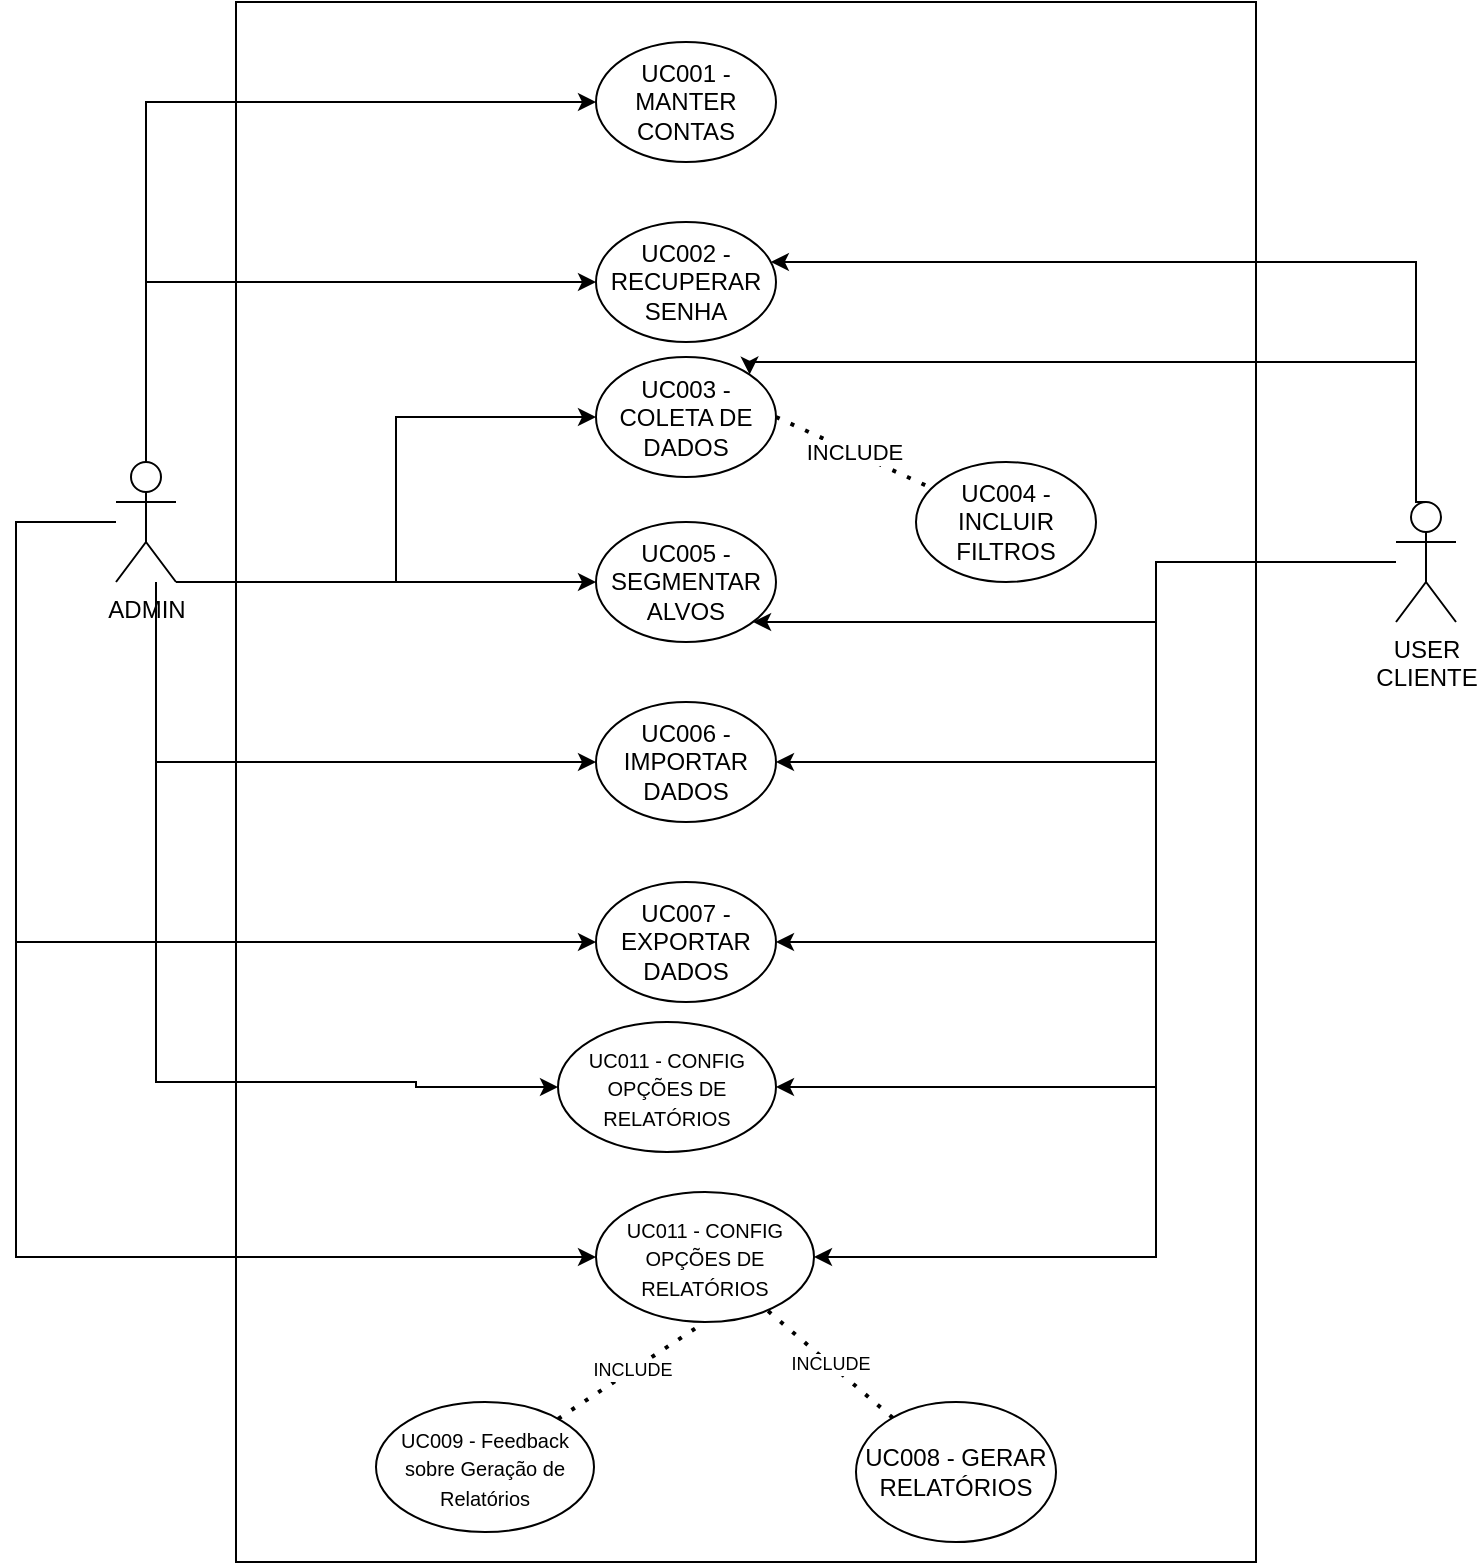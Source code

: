 <mxfile version="21.3.6" type="github">
  <diagram name="Página-1" id="ArErtXcB3RT7bQcStVE0">
    <mxGraphModel dx="1434" dy="802" grid="1" gridSize="10" guides="1" tooltips="1" connect="1" arrows="1" fold="1" page="1" pageScale="1" pageWidth="827" pageHeight="1169" math="0" shadow="0">
      <root>
        <mxCell id="0" />
        <mxCell id="1" parent="0" />
        <mxCell id="kXzBmzh8QShLzs31Dxxc-3" value="" style="rounded=0;whiteSpace=wrap;html=1;" vertex="1" parent="1">
          <mxGeometry x="170" y="50" width="510" height="780" as="geometry" />
        </mxCell>
        <mxCell id="kXzBmzh8QShLzs31Dxxc-44" style="edgeStyle=orthogonalEdgeStyle;rounded=0;orthogonalLoop=1;jettySize=auto;html=1;exitX=0.5;exitY=0;exitDx=0;exitDy=0;exitPerimeter=0;" edge="1" parent="1" source="kXzBmzh8QShLzs31Dxxc-1" target="kXzBmzh8QShLzs31Dxxc-14">
          <mxGeometry relative="1" as="geometry">
            <Array as="points">
              <mxPoint x="760" y="300" />
              <mxPoint x="760" y="180" />
            </Array>
          </mxGeometry>
        </mxCell>
        <mxCell id="kXzBmzh8QShLzs31Dxxc-45" style="edgeStyle=orthogonalEdgeStyle;rounded=0;orthogonalLoop=1;jettySize=auto;html=1;entryX=1;entryY=0;entryDx=0;entryDy=0;" edge="1" parent="1" source="kXzBmzh8QShLzs31Dxxc-1" target="kXzBmzh8QShLzs31Dxxc-15">
          <mxGeometry relative="1" as="geometry">
            <Array as="points">
              <mxPoint x="760" y="230" />
              <mxPoint x="427" y="230" />
            </Array>
          </mxGeometry>
        </mxCell>
        <mxCell id="kXzBmzh8QShLzs31Dxxc-47" style="edgeStyle=orthogonalEdgeStyle;rounded=0;orthogonalLoop=1;jettySize=auto;html=1;" edge="1" parent="1" source="kXzBmzh8QShLzs31Dxxc-1" target="kXzBmzh8QShLzs31Dxxc-18">
          <mxGeometry relative="1" as="geometry">
            <Array as="points">
              <mxPoint x="630" y="330" />
              <mxPoint x="630" y="360" />
            </Array>
          </mxGeometry>
        </mxCell>
        <mxCell id="kXzBmzh8QShLzs31Dxxc-48" style="edgeStyle=orthogonalEdgeStyle;rounded=0;orthogonalLoop=1;jettySize=auto;html=1;entryX=1;entryY=0.5;entryDx=0;entryDy=0;" edge="1" parent="1" source="kXzBmzh8QShLzs31Dxxc-1" target="kXzBmzh8QShLzs31Dxxc-19">
          <mxGeometry relative="1" as="geometry">
            <Array as="points">
              <mxPoint x="630" y="330" />
              <mxPoint x="630" y="430" />
            </Array>
          </mxGeometry>
        </mxCell>
        <mxCell id="kXzBmzh8QShLzs31Dxxc-49" style="edgeStyle=orthogonalEdgeStyle;rounded=0;orthogonalLoop=1;jettySize=auto;html=1;" edge="1" parent="1" source="kXzBmzh8QShLzs31Dxxc-1" target="kXzBmzh8QShLzs31Dxxc-22">
          <mxGeometry relative="1" as="geometry">
            <Array as="points">
              <mxPoint x="630" y="330" />
              <mxPoint x="630" y="520" />
            </Array>
          </mxGeometry>
        </mxCell>
        <mxCell id="kXzBmzh8QShLzs31Dxxc-50" style="edgeStyle=orthogonalEdgeStyle;rounded=0;orthogonalLoop=1;jettySize=auto;html=1;entryX=1;entryY=0.5;entryDx=0;entryDy=0;" edge="1" parent="1" source="kXzBmzh8QShLzs31Dxxc-1" target="kXzBmzh8QShLzs31Dxxc-31">
          <mxGeometry relative="1" as="geometry">
            <Array as="points">
              <mxPoint x="630" y="330" />
              <mxPoint x="630" y="593" />
            </Array>
          </mxGeometry>
        </mxCell>
        <mxCell id="kXzBmzh8QShLzs31Dxxc-51" style="edgeStyle=orthogonalEdgeStyle;rounded=0;orthogonalLoop=1;jettySize=auto;html=1;entryX=1;entryY=0.5;entryDx=0;entryDy=0;" edge="1" parent="1" source="kXzBmzh8QShLzs31Dxxc-1" target="kXzBmzh8QShLzs31Dxxc-21">
          <mxGeometry relative="1" as="geometry">
            <Array as="points">
              <mxPoint x="630" y="330" />
              <mxPoint x="630" y="678" />
            </Array>
          </mxGeometry>
        </mxCell>
        <mxCell id="kXzBmzh8QShLzs31Dxxc-1" value="USER&lt;br&gt;CLIENTE" style="shape=umlActor;verticalLabelPosition=bottom;verticalAlign=top;html=1;outlineConnect=0;" vertex="1" parent="1">
          <mxGeometry x="750" y="300" width="30" height="60" as="geometry" />
        </mxCell>
        <mxCell id="kXzBmzh8QShLzs31Dxxc-10" value="" style="edgeStyle=orthogonalEdgeStyle;rounded=0;orthogonalLoop=1;jettySize=auto;html=1;entryX=0;entryY=0.5;entryDx=0;entryDy=0;exitX=0.5;exitY=0;exitDx=0;exitDy=0;exitPerimeter=0;" edge="1" parent="1" source="kXzBmzh8QShLzs31Dxxc-4" target="kXzBmzh8QShLzs31Dxxc-5">
          <mxGeometry relative="1" as="geometry">
            <mxPoint x="120" y="270" as="sourcePoint" />
            <Array as="points">
              <mxPoint x="125" y="100" />
            </Array>
          </mxGeometry>
        </mxCell>
        <mxCell id="kXzBmzh8QShLzs31Dxxc-26" style="edgeStyle=orthogonalEdgeStyle;rounded=0;orthogonalLoop=1;jettySize=auto;html=1;exitX=0.5;exitY=0;exitDx=0;exitDy=0;exitPerimeter=0;" edge="1" parent="1" source="kXzBmzh8QShLzs31Dxxc-4" target="kXzBmzh8QShLzs31Dxxc-14">
          <mxGeometry relative="1" as="geometry">
            <mxPoint x="210" y="240" as="sourcePoint" />
            <Array as="points">
              <mxPoint x="125" y="190" />
            </Array>
          </mxGeometry>
        </mxCell>
        <mxCell id="kXzBmzh8QShLzs31Dxxc-27" style="edgeStyle=orthogonalEdgeStyle;rounded=0;orthogonalLoop=1;jettySize=auto;html=1;entryX=0;entryY=0.5;entryDx=0;entryDy=0;" edge="1" parent="1" source="kXzBmzh8QShLzs31Dxxc-4" target="kXzBmzh8QShLzs31Dxxc-15">
          <mxGeometry relative="1" as="geometry">
            <mxPoint x="210" y="270" as="sourcePoint" />
            <Array as="points">
              <mxPoint x="250" y="340" />
              <mxPoint x="250" y="258" />
            </Array>
          </mxGeometry>
        </mxCell>
        <mxCell id="kXzBmzh8QShLzs31Dxxc-32" style="edgeStyle=orthogonalEdgeStyle;rounded=0;orthogonalLoop=1;jettySize=auto;html=1;entryX=0;entryY=0.5;entryDx=0;entryDy=0;" edge="1" parent="1" source="kXzBmzh8QShLzs31Dxxc-4" target="kXzBmzh8QShLzs31Dxxc-31">
          <mxGeometry relative="1" as="geometry">
            <mxPoint x="210" y="270" as="sourcePoint" />
            <mxPoint x="330" y="600" as="targetPoint" />
            <Array as="points">
              <mxPoint x="130" y="590" />
              <mxPoint x="260" y="590" />
              <mxPoint x="260" y="593" />
            </Array>
          </mxGeometry>
        </mxCell>
        <mxCell id="kXzBmzh8QShLzs31Dxxc-33" style="edgeStyle=orthogonalEdgeStyle;rounded=0;orthogonalLoop=1;jettySize=auto;html=1;entryX=0;entryY=0.5;entryDx=0;entryDy=0;" edge="1" parent="1" source="kXzBmzh8QShLzs31Dxxc-4" target="kXzBmzh8QShLzs31Dxxc-21">
          <mxGeometry relative="1" as="geometry">
            <Array as="points">
              <mxPoint x="60" y="310" />
              <mxPoint x="60" y="678" />
            </Array>
          </mxGeometry>
        </mxCell>
        <mxCell id="kXzBmzh8QShLzs31Dxxc-41" style="edgeStyle=orthogonalEdgeStyle;rounded=0;orthogonalLoop=1;jettySize=auto;html=1;" edge="1" parent="1" source="kXzBmzh8QShLzs31Dxxc-4" target="kXzBmzh8QShLzs31Dxxc-18">
          <mxGeometry relative="1" as="geometry">
            <Array as="points">
              <mxPoint x="190" y="340" />
              <mxPoint x="190" y="340" />
            </Array>
          </mxGeometry>
        </mxCell>
        <mxCell id="kXzBmzh8QShLzs31Dxxc-42" style="edgeStyle=orthogonalEdgeStyle;rounded=0;orthogonalLoop=1;jettySize=auto;html=1;" edge="1" parent="1" source="kXzBmzh8QShLzs31Dxxc-4" target="kXzBmzh8QShLzs31Dxxc-19">
          <mxGeometry relative="1" as="geometry">
            <Array as="points">
              <mxPoint x="130" y="430" />
            </Array>
          </mxGeometry>
        </mxCell>
        <mxCell id="kXzBmzh8QShLzs31Dxxc-43" style="edgeStyle=orthogonalEdgeStyle;rounded=0;orthogonalLoop=1;jettySize=auto;html=1;entryX=0;entryY=0.5;entryDx=0;entryDy=0;" edge="1" parent="1" source="kXzBmzh8QShLzs31Dxxc-4" target="kXzBmzh8QShLzs31Dxxc-22">
          <mxGeometry relative="1" as="geometry">
            <mxPoint x="110" y="310" as="sourcePoint" />
            <Array as="points">
              <mxPoint x="60" y="310" />
              <mxPoint x="60" y="520" />
            </Array>
          </mxGeometry>
        </mxCell>
        <mxCell id="kXzBmzh8QShLzs31Dxxc-4" value="ADMIN" style="shape=umlActor;verticalLabelPosition=bottom;verticalAlign=top;html=1;outlineConnect=0;" vertex="1" parent="1">
          <mxGeometry x="110" y="280" width="30" height="60" as="geometry" />
        </mxCell>
        <mxCell id="kXzBmzh8QShLzs31Dxxc-5" value="UC001 - MANTER CONTAS" style="ellipse;whiteSpace=wrap;html=1;" vertex="1" parent="1">
          <mxGeometry x="350" y="70" width="90" height="60" as="geometry" />
        </mxCell>
        <mxCell id="kXzBmzh8QShLzs31Dxxc-14" value="UC002 - RECUPERAR SENHA" style="ellipse;whiteSpace=wrap;html=1;" vertex="1" parent="1">
          <mxGeometry x="350" y="160" width="90" height="60" as="geometry" />
        </mxCell>
        <mxCell id="kXzBmzh8QShLzs31Dxxc-15" value="UC003&amp;nbsp;- COLETA DE DADOS" style="ellipse;whiteSpace=wrap;html=1;" vertex="1" parent="1">
          <mxGeometry x="350" y="227.5" width="90" height="60" as="geometry" />
        </mxCell>
        <mxCell id="kXzBmzh8QShLzs31Dxxc-16" value="UC004&amp;nbsp;- INCLUIR FILTROS" style="ellipse;whiteSpace=wrap;html=1;" vertex="1" parent="1">
          <mxGeometry x="510" y="280" width="90" height="60" as="geometry" />
        </mxCell>
        <mxCell id="kXzBmzh8QShLzs31Dxxc-17" value="INCLUDE" style="endArrow=none;dashed=1;html=1;dashPattern=1 3;strokeWidth=2;rounded=0;exitX=1;exitY=0.5;exitDx=0;exitDy=0;" edge="1" parent="1" source="kXzBmzh8QShLzs31Dxxc-15" target="kXzBmzh8QShLzs31Dxxc-16">
          <mxGeometry width="50" height="50" relative="1" as="geometry">
            <mxPoint x="450" y="380" as="sourcePoint" />
            <mxPoint x="478" y="217" as="targetPoint" />
          </mxGeometry>
        </mxCell>
        <mxCell id="kXzBmzh8QShLzs31Dxxc-18" value="UC005 - SEGMENTAR ALVOS" style="ellipse;whiteSpace=wrap;html=1;" vertex="1" parent="1">
          <mxGeometry x="350" y="310" width="90" height="60" as="geometry" />
        </mxCell>
        <mxCell id="kXzBmzh8QShLzs31Dxxc-19" value="UC006 - IMPORTAR DADOS" style="ellipse;whiteSpace=wrap;html=1;" vertex="1" parent="1">
          <mxGeometry x="350" y="400" width="90" height="60" as="geometry" />
        </mxCell>
        <mxCell id="kXzBmzh8QShLzs31Dxxc-20" value="UC008 - GERAR RELATÓRIOS" style="ellipse;whiteSpace=wrap;html=1;" vertex="1" parent="1">
          <mxGeometry x="480" y="750" width="100" height="70" as="geometry" />
        </mxCell>
        <mxCell id="kXzBmzh8QShLzs31Dxxc-21" value="&lt;font style=&quot;font-size: 10px;&quot;&gt;UC011 - CONFIG OPÇÕES DE RELATÓRIOS&lt;/font&gt;" style="ellipse;whiteSpace=wrap;html=1;" vertex="1" parent="1">
          <mxGeometry x="350" y="645" width="109" height="65" as="geometry" />
        </mxCell>
        <mxCell id="kXzBmzh8QShLzs31Dxxc-22" value="UC007 - EXPORTAR DADOS" style="ellipse;whiteSpace=wrap;html=1;" vertex="1" parent="1">
          <mxGeometry x="350" y="490" width="90" height="60" as="geometry" />
        </mxCell>
        <mxCell id="kXzBmzh8QShLzs31Dxxc-23" value="&lt;font style=&quot;font-size: 10px;&quot;&gt;UC009 - Feedback sobre Geração de Relatórios&lt;/font&gt;" style="ellipse;whiteSpace=wrap;html=1;" vertex="1" parent="1">
          <mxGeometry x="240" y="750" width="109" height="65" as="geometry" />
        </mxCell>
        <mxCell id="kXzBmzh8QShLzs31Dxxc-24" value="INCLUDE" style="endArrow=none;dashed=1;html=1;dashPattern=1 3;strokeWidth=2;rounded=0;entryX=0.5;entryY=1;entryDx=0;entryDy=0;fontSize=9;" edge="1" parent="1" source="kXzBmzh8QShLzs31Dxxc-23" target="kXzBmzh8QShLzs31Dxxc-21">
          <mxGeometry width="50" height="50" relative="1" as="geometry">
            <mxPoint x="336.72" y="704.076" as="sourcePoint" />
            <mxPoint x="258" y="675" as="targetPoint" />
          </mxGeometry>
        </mxCell>
        <mxCell id="kXzBmzh8QShLzs31Dxxc-25" value="INCLUDE" style="endArrow=none;dashed=1;html=1;dashPattern=1 3;strokeWidth=2;rounded=0;fontSize=9;" edge="1" parent="1" source="kXzBmzh8QShLzs31Dxxc-20" target="kXzBmzh8QShLzs31Dxxc-21">
          <mxGeometry width="50" height="50" relative="1" as="geometry">
            <mxPoint x="360" y="725" as="sourcePoint" />
            <mxPoint x="320" y="675" as="targetPoint" />
          </mxGeometry>
        </mxCell>
        <mxCell id="kXzBmzh8QShLzs31Dxxc-31" value="&lt;font style=&quot;font-size: 10px;&quot;&gt;UC011 - CONFIG OPÇÕES DE RELATÓRIOS&lt;/font&gt;" style="ellipse;whiteSpace=wrap;html=1;" vertex="1" parent="1">
          <mxGeometry x="331" y="560" width="109" height="65" as="geometry" />
        </mxCell>
      </root>
    </mxGraphModel>
  </diagram>
</mxfile>
